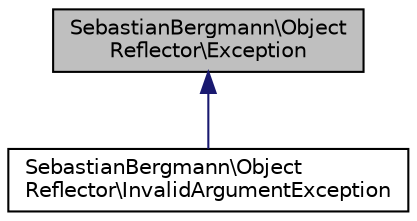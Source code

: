 digraph "SebastianBergmann\ObjectReflector\Exception"
{
  edge [fontname="Helvetica",fontsize="10",labelfontname="Helvetica",labelfontsize="10"];
  node [fontname="Helvetica",fontsize="10",shape=record];
  Node0 [label="SebastianBergmann\\Object\lReflector\\Exception",height=0.2,width=0.4,color="black", fillcolor="grey75", style="filled", fontcolor="black"];
  Node0 -> Node1 [dir="back",color="midnightblue",fontsize="10",style="solid",fontname="Helvetica"];
  Node1 [label="SebastianBergmann\\Object\lReflector\\InvalidArgumentException",height=0.2,width=0.4,color="black", fillcolor="white", style="filled",URL="$classSebastianBergmann_1_1ObjectReflector_1_1InvalidArgumentException.html"];
}
